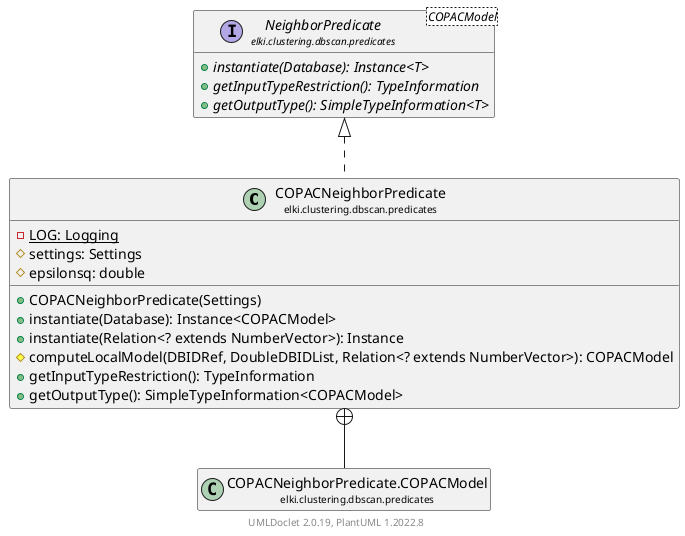 @startuml
    remove .*\.(Instance|Par|Parameterizer|Factory)$
    set namespaceSeparator none
    hide empty fields
    hide empty methods

    class "<size:14>COPACNeighborPredicate\n<size:10>elki.clustering.dbscan.predicates" as elki.clustering.dbscan.predicates.COPACNeighborPredicate [[COPACNeighborPredicate.html]] {
        {static} -LOG: Logging
        #settings: Settings
        #epsilonsq: double
        +COPACNeighborPredicate(Settings)
        +instantiate(Database): Instance<COPACModel>
        +instantiate(Relation<? extends NumberVector>): Instance
        #computeLocalModel(DBIDRef, DoubleDBIDList, Relation<? extends NumberVector>): COPACModel
        +getInputTypeRestriction(): TypeInformation
        +getOutputType(): SimpleTypeInformation<COPACModel>
    }

    interface "<size:14>NeighborPredicate\n<size:10>elki.clustering.dbscan.predicates" as elki.clustering.dbscan.predicates.NeighborPredicate<COPACModel> [[NeighborPredicate.html]] {
        {abstract} +instantiate(Database): Instance<T>
        {abstract} +getInputTypeRestriction(): TypeInformation
        {abstract} +getOutputType(): SimpleTypeInformation<T>
    }
    class "<size:14>COPACNeighborPredicate.COPACModel\n<size:10>elki.clustering.dbscan.predicates" as elki.clustering.dbscan.predicates.COPACNeighborPredicate.COPACModel [[COPACNeighborPredicate.COPACModel.html]]
    class "<size:14>COPACNeighborPredicate.Instance\n<size:10>elki.clustering.dbscan.predicates" as elki.clustering.dbscan.predicates.COPACNeighborPredicate.Instance [[COPACNeighborPredicate.Instance.html]]
    class "<size:14>COPACNeighborPredicate.Par\n<size:10>elki.clustering.dbscan.predicates" as elki.clustering.dbscan.predicates.COPACNeighborPredicate.Par [[COPACNeighborPredicate.Par.html]]

    elki.clustering.dbscan.predicates.NeighborPredicate <|.. elki.clustering.dbscan.predicates.COPACNeighborPredicate
    elki.clustering.dbscan.predicates.COPACNeighborPredicate +-- elki.clustering.dbscan.predicates.COPACNeighborPredicate.COPACModel
    elki.clustering.dbscan.predicates.COPACNeighborPredicate +-- elki.clustering.dbscan.predicates.COPACNeighborPredicate.Instance
    elki.clustering.dbscan.predicates.COPACNeighborPredicate +-- elki.clustering.dbscan.predicates.COPACNeighborPredicate.Par

    center footer UMLDoclet 2.0.19, PlantUML 1.2022.8
@enduml
